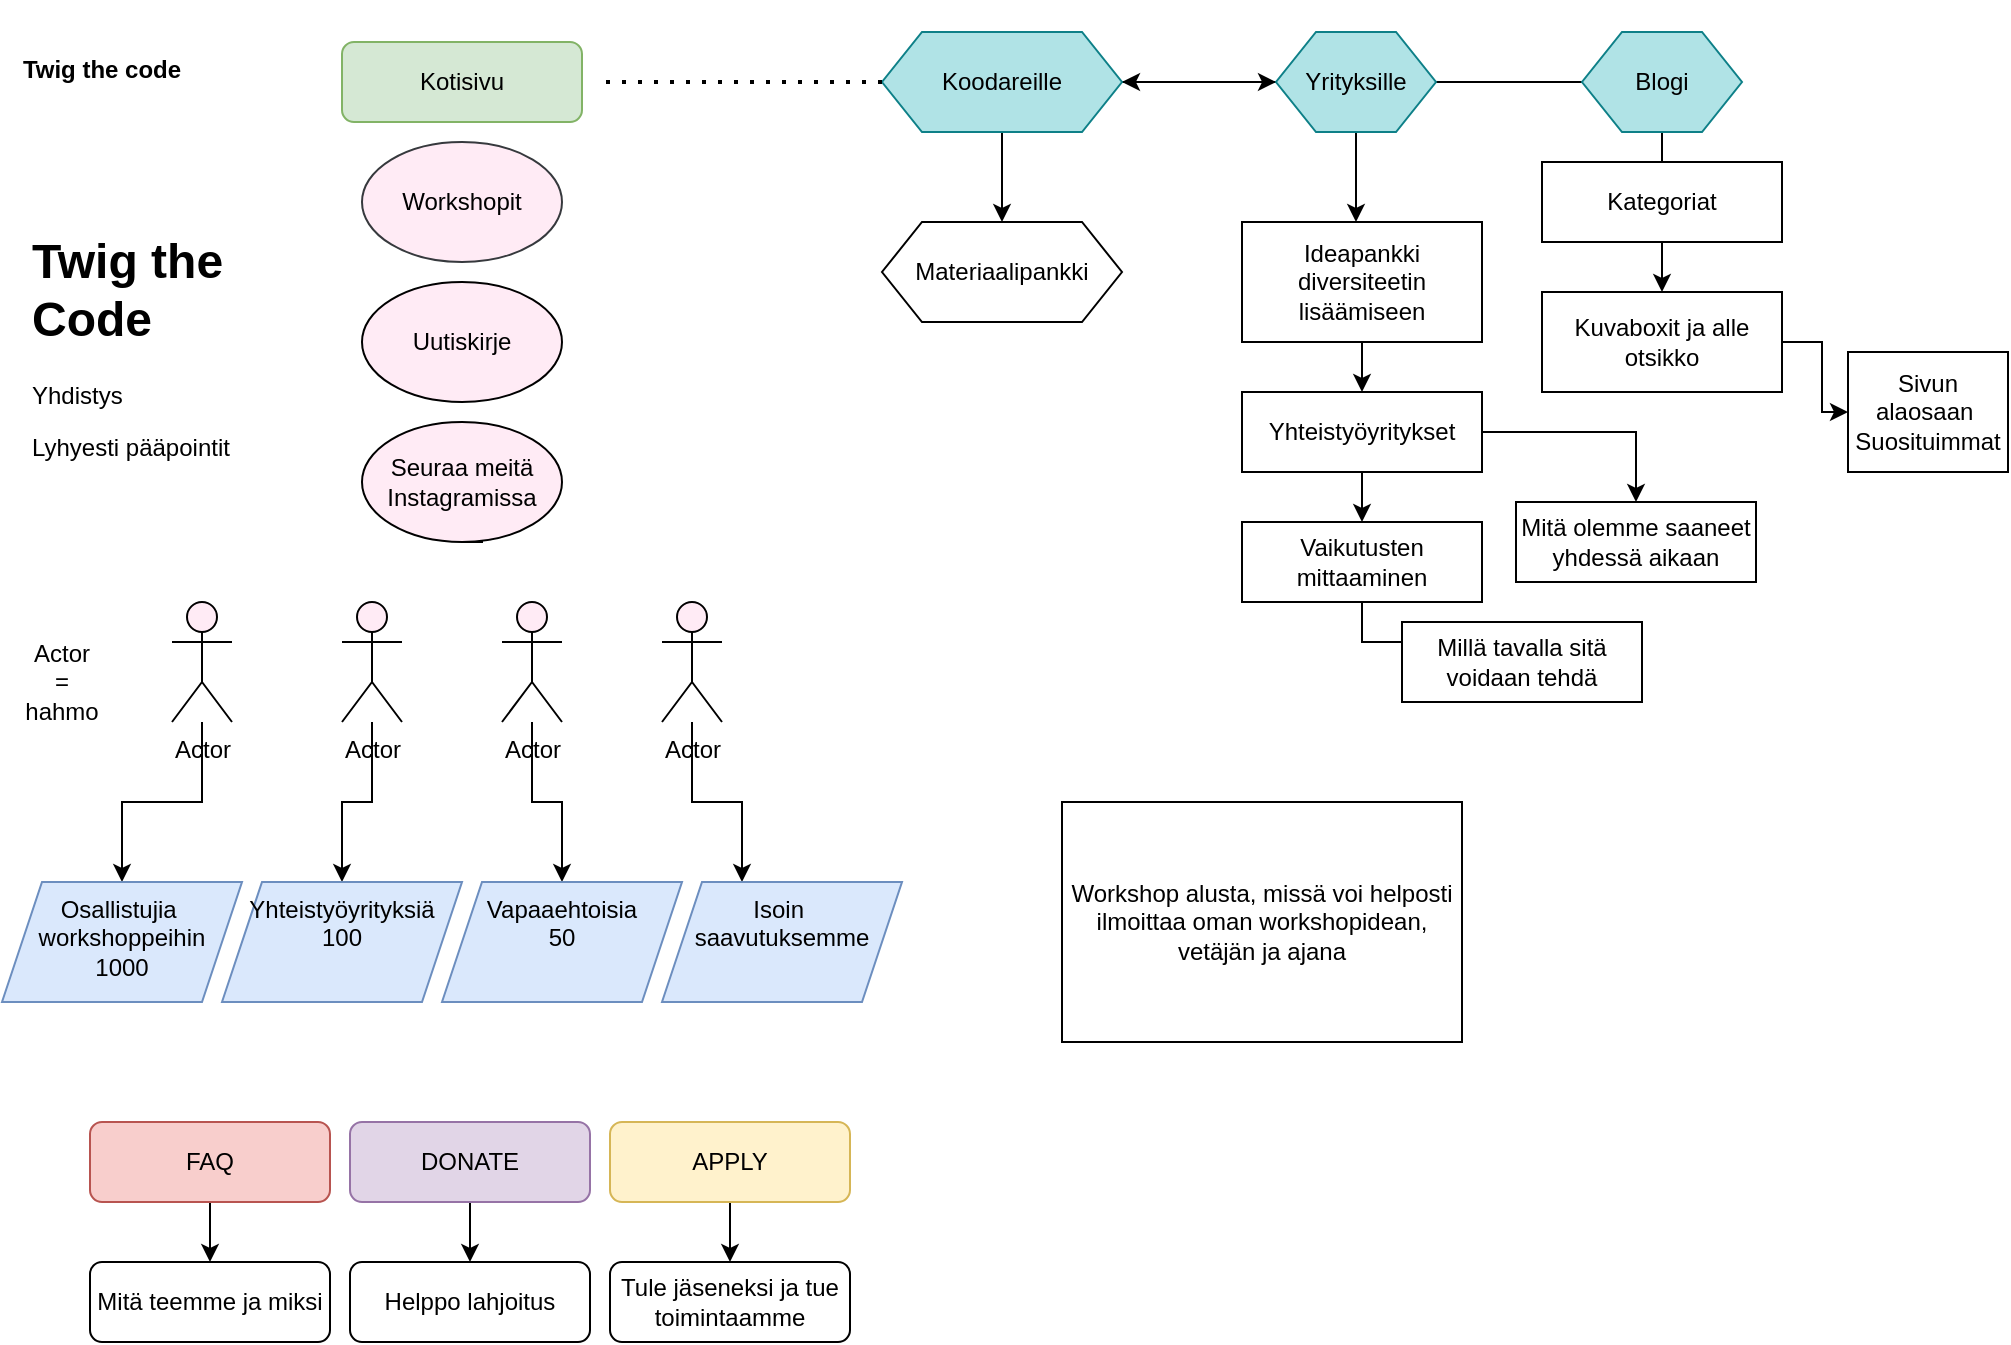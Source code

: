 <mxfile version="14.4.4" type="github">
  <diagram id="C5RBs43oDa-KdzZeNtuy" name="Page-1">
    <mxGraphModel dx="2203" dy="706" grid="1" gridSize="10" guides="1" tooltips="1" connect="1" arrows="1" fold="1" page="1" pageScale="1" pageWidth="827" pageHeight="1169" math="0" shadow="0">
      <root>
        <mxCell id="WIyWlLk6GJQsqaUBKTNV-0" />
        <mxCell id="WIyWlLk6GJQsqaUBKTNV-1" parent="WIyWlLk6GJQsqaUBKTNV-0" />
        <mxCell id="WIyWlLk6GJQsqaUBKTNV-3" value="Kotisivu" style="rounded=1;whiteSpace=wrap;html=1;fontSize=12;glass=0;strokeWidth=1;shadow=0;fillColor=#d5e8d4;strokeColor=#82b366;" parent="WIyWlLk6GJQsqaUBKTNV-1" vertex="1">
          <mxGeometry x="160" y="80" width="120" height="40" as="geometry" />
        </mxCell>
        <mxCell id="yugtbhGjVnf73VrM0T4Z-47" value="" style="edgeStyle=orthogonalEdgeStyle;rounded=0;orthogonalLoop=1;jettySize=auto;html=1;" parent="WIyWlLk6GJQsqaUBKTNV-1" source="yugtbhGjVnf73VrM0T4Z-5" target="yugtbhGjVnf73VrM0T4Z-46" edge="1">
          <mxGeometry relative="1" as="geometry" />
        </mxCell>
        <mxCell id="yugtbhGjVnf73VrM0T4Z-5" value="DONATE" style="rounded=1;whiteSpace=wrap;html=1;fontSize=12;glass=0;strokeWidth=1;shadow=0;fillColor=#e1d5e7;strokeColor=#9673a6;" parent="WIyWlLk6GJQsqaUBKTNV-1" vertex="1">
          <mxGeometry x="164" y="620" width="120" height="40" as="geometry" />
        </mxCell>
        <mxCell id="yugtbhGjVnf73VrM0T4Z-49" value="" style="edgeStyle=orthogonalEdgeStyle;rounded=0;orthogonalLoop=1;jettySize=auto;html=1;" parent="WIyWlLk6GJQsqaUBKTNV-1" source="yugtbhGjVnf73VrM0T4Z-7" target="yugtbhGjVnf73VrM0T4Z-48" edge="1">
          <mxGeometry relative="1" as="geometry" />
        </mxCell>
        <mxCell id="yugtbhGjVnf73VrM0T4Z-7" value="FAQ" style="rounded=1;whiteSpace=wrap;html=1;fontSize=12;glass=0;strokeWidth=1;shadow=0;fillColor=#f8cecc;strokeColor=#b85450;" parent="WIyWlLk6GJQsqaUBKTNV-1" vertex="1">
          <mxGeometry x="34" y="620" width="120" height="40" as="geometry" />
        </mxCell>
        <mxCell id="yugtbhGjVnf73VrM0T4Z-45" value="" style="edgeStyle=orthogonalEdgeStyle;rounded=0;orthogonalLoop=1;jettySize=auto;html=1;" parent="WIyWlLk6GJQsqaUBKTNV-1" source="yugtbhGjVnf73VrM0T4Z-11" target="yugtbhGjVnf73VrM0T4Z-44" edge="1">
          <mxGeometry relative="1" as="geometry" />
        </mxCell>
        <mxCell id="yugtbhGjVnf73VrM0T4Z-11" value="APPLY" style="rounded=1;whiteSpace=wrap;html=1;fontSize=12;glass=0;strokeWidth=1;shadow=0;fillColor=#fff2cc;strokeColor=#d6b656;" parent="WIyWlLk6GJQsqaUBKTNV-1" vertex="1">
          <mxGeometry x="294" y="620" width="120" height="40" as="geometry" />
        </mxCell>
        <mxCell id="yugtbhGjVnf73VrM0T4Z-16" value="" style="edgeStyle=orthogonalEdgeStyle;rounded=0;orthogonalLoop=1;jettySize=auto;html=1;" parent="WIyWlLk6GJQsqaUBKTNV-1" source="yugtbhGjVnf73VrM0T4Z-14" target="yugtbhGjVnf73VrM0T4Z-15" edge="1">
          <mxGeometry relative="1" as="geometry" />
        </mxCell>
        <mxCell id="yugtbhGjVnf73VrM0T4Z-25" value="" style="edgeStyle=orthogonalEdgeStyle;rounded=0;orthogonalLoop=1;jettySize=auto;html=1;" parent="WIyWlLk6GJQsqaUBKTNV-1" source="yugtbhGjVnf73VrM0T4Z-14" target="yugtbhGjVnf73VrM0T4Z-24" edge="1">
          <mxGeometry relative="1" as="geometry" />
        </mxCell>
        <mxCell id="yugtbhGjVnf73VrM0T4Z-14" value="Blogi" style="shape=hexagon;perimeter=hexagonPerimeter2;whiteSpace=wrap;html=1;fixedSize=1;fillColor=#b0e3e6;strokeColor=#0e8088;" parent="WIyWlLk6GJQsqaUBKTNV-1" vertex="1">
          <mxGeometry x="780" y="75" width="80" height="50" as="geometry" />
        </mxCell>
        <mxCell id="yugtbhGjVnf73VrM0T4Z-18" value="" style="edgeStyle=orthogonalEdgeStyle;rounded=0;orthogonalLoop=1;jettySize=auto;html=1;" parent="WIyWlLk6GJQsqaUBKTNV-1" source="yugtbhGjVnf73VrM0T4Z-15" target="yugtbhGjVnf73VrM0T4Z-17" edge="1">
          <mxGeometry relative="1" as="geometry" />
        </mxCell>
        <mxCell id="ErAR8W6z36ST1c6OQW3J-2" value="" style="edgeStyle=orthogonalEdgeStyle;rounded=0;orthogonalLoop=1;jettySize=auto;html=1;" edge="1" parent="WIyWlLk6GJQsqaUBKTNV-1" source="yugtbhGjVnf73VrM0T4Z-15" target="ErAR8W6z36ST1c6OQW3J-1">
          <mxGeometry relative="1" as="geometry" />
        </mxCell>
        <mxCell id="yugtbhGjVnf73VrM0T4Z-15" value="Koodareille" style="shape=hexagon;perimeter=hexagonPerimeter2;whiteSpace=wrap;html=1;fixedSize=1;fillColor=#b0e3e6;strokeColor=#0e8088;" parent="WIyWlLk6GJQsqaUBKTNV-1" vertex="1">
          <mxGeometry x="430" y="75" width="120" height="50" as="geometry" />
        </mxCell>
        <mxCell id="yugtbhGjVnf73VrM0T4Z-32" value="" style="edgeStyle=orthogonalEdgeStyle;rounded=0;orthogonalLoop=1;jettySize=auto;html=1;" parent="WIyWlLk6GJQsqaUBKTNV-1" source="yugtbhGjVnf73VrM0T4Z-17" target="yugtbhGjVnf73VrM0T4Z-31" edge="1">
          <mxGeometry relative="1" as="geometry">
            <Array as="points">
              <mxPoint x="667" y="178" />
              <mxPoint x="670" y="178" />
            </Array>
          </mxGeometry>
        </mxCell>
        <mxCell id="yugtbhGjVnf73VrM0T4Z-17" value="Yrityksille" style="shape=hexagon;perimeter=hexagonPerimeter2;whiteSpace=wrap;html=1;fixedSize=1;fillColor=#b0e3e6;strokeColor=#0e8088;" parent="WIyWlLk6GJQsqaUBKTNV-1" vertex="1">
          <mxGeometry x="627" y="75" width="80" height="50" as="geometry" />
        </mxCell>
        <mxCell id="yugtbhGjVnf73VrM0T4Z-19" value="Workshopit" style="ellipse;whiteSpace=wrap;html=1;strokeColor=#36393d;fillColor=#FFEBF5;" parent="WIyWlLk6GJQsqaUBKTNV-1" vertex="1">
          <mxGeometry x="170" y="130" width="100" height="60" as="geometry" />
        </mxCell>
        <mxCell id="yugtbhGjVnf73VrM0T4Z-30" style="edgeStyle=orthogonalEdgeStyle;rounded=0;orthogonalLoop=1;jettySize=auto;html=1;exitX=0.5;exitY=1;exitDx=0;exitDy=0;" parent="WIyWlLk6GJQsqaUBKTNV-1" source="yugtbhGjVnf73VrM0T4Z-20" edge="1">
          <mxGeometry relative="1" as="geometry">
            <mxPoint x="230" y="320" as="targetPoint" />
          </mxGeometry>
        </mxCell>
        <mxCell id="yugtbhGjVnf73VrM0T4Z-20" value="Seuraa meitä Instagramissa" style="ellipse;whiteSpace=wrap;html=1;fillColor=#FFEBF5;" parent="WIyWlLk6GJQsqaUBKTNV-1" vertex="1">
          <mxGeometry x="170" y="270" width="100" height="60" as="geometry" />
        </mxCell>
        <mxCell id="yugtbhGjVnf73VrM0T4Z-21" value="" style="endArrow=none;dashed=1;html=1;dashPattern=1 3;strokeWidth=2;" parent="WIyWlLk6GJQsqaUBKTNV-1" edge="1">
          <mxGeometry width="50" height="50" relative="1" as="geometry">
            <mxPoint x="430" y="100" as="sourcePoint" />
            <mxPoint x="290" y="100" as="targetPoint" />
          </mxGeometry>
        </mxCell>
        <mxCell id="yugtbhGjVnf73VrM0T4Z-27" value="" style="edgeStyle=orthogonalEdgeStyle;rounded=0;orthogonalLoop=1;jettySize=auto;html=1;" parent="WIyWlLk6GJQsqaUBKTNV-1" source="yugtbhGjVnf73VrM0T4Z-24" target="yugtbhGjVnf73VrM0T4Z-26" edge="1">
          <mxGeometry relative="1" as="geometry" />
        </mxCell>
        <mxCell id="yugtbhGjVnf73VrM0T4Z-24" value="Kuvaboxit ja alle otsikko" style="whiteSpace=wrap;html=1;" parent="WIyWlLk6GJQsqaUBKTNV-1" vertex="1">
          <mxGeometry x="760" y="205" width="120" height="50" as="geometry" />
        </mxCell>
        <mxCell id="yugtbhGjVnf73VrM0T4Z-26" value="Sivun alaosaan&amp;nbsp;&lt;br&gt;Suosituimmat" style="whiteSpace=wrap;html=1;" parent="WIyWlLk6GJQsqaUBKTNV-1" vertex="1">
          <mxGeometry x="913" y="235" width="80" height="60" as="geometry" />
        </mxCell>
        <mxCell id="yugtbhGjVnf73VrM0T4Z-29" value="Uutiskirje" style="ellipse;whiteSpace=wrap;html=1;fillColor=#FFEBF5;" parent="WIyWlLk6GJQsqaUBKTNV-1" vertex="1">
          <mxGeometry x="170" y="200" width="100" height="60" as="geometry" />
        </mxCell>
        <mxCell id="yugtbhGjVnf73VrM0T4Z-34" value="" style="edgeStyle=orthogonalEdgeStyle;rounded=0;orthogonalLoop=1;jettySize=auto;html=1;" parent="WIyWlLk6GJQsqaUBKTNV-1" source="yugtbhGjVnf73VrM0T4Z-31" target="yugtbhGjVnf73VrM0T4Z-33" edge="1">
          <mxGeometry relative="1" as="geometry" />
        </mxCell>
        <mxCell id="yugtbhGjVnf73VrM0T4Z-31" value="Ideapankki diversiteetin lisäämiseen" style="whiteSpace=wrap;html=1;" parent="WIyWlLk6GJQsqaUBKTNV-1" vertex="1">
          <mxGeometry x="610" y="170" width="120" height="60" as="geometry" />
        </mxCell>
        <mxCell id="yugtbhGjVnf73VrM0T4Z-36" value="" style="edgeStyle=orthogonalEdgeStyle;rounded=0;orthogonalLoop=1;jettySize=auto;html=1;" parent="WIyWlLk6GJQsqaUBKTNV-1" source="yugtbhGjVnf73VrM0T4Z-33" target="yugtbhGjVnf73VrM0T4Z-35" edge="1">
          <mxGeometry relative="1" as="geometry" />
        </mxCell>
        <mxCell id="yugtbhGjVnf73VrM0T4Z-38" value="" style="edgeStyle=orthogonalEdgeStyle;rounded=0;orthogonalLoop=1;jettySize=auto;html=1;" parent="WIyWlLk6GJQsqaUBKTNV-1" source="yugtbhGjVnf73VrM0T4Z-33" target="yugtbhGjVnf73VrM0T4Z-37" edge="1">
          <mxGeometry relative="1" as="geometry" />
        </mxCell>
        <mxCell id="yugtbhGjVnf73VrM0T4Z-33" value="Yhteistyöyritykset" style="whiteSpace=wrap;html=1;" parent="WIyWlLk6GJQsqaUBKTNV-1" vertex="1">
          <mxGeometry x="610" y="255" width="120" height="40" as="geometry" />
        </mxCell>
        <mxCell id="yugtbhGjVnf73VrM0T4Z-35" value="Mitä olemme saaneet yhdessä aikaan" style="whiteSpace=wrap;html=1;" parent="WIyWlLk6GJQsqaUBKTNV-1" vertex="1">
          <mxGeometry x="747" y="310" width="120" height="40" as="geometry" />
        </mxCell>
        <mxCell id="yugtbhGjVnf73VrM0T4Z-40" value="" style="edgeStyle=orthogonalEdgeStyle;rounded=0;orthogonalLoop=1;jettySize=auto;html=1;" parent="WIyWlLk6GJQsqaUBKTNV-1" source="yugtbhGjVnf73VrM0T4Z-37" target="yugtbhGjVnf73VrM0T4Z-39" edge="1">
          <mxGeometry relative="1" as="geometry" />
        </mxCell>
        <mxCell id="yugtbhGjVnf73VrM0T4Z-37" value="Vaikutusten mittaaminen" style="whiteSpace=wrap;html=1;" parent="WIyWlLk6GJQsqaUBKTNV-1" vertex="1">
          <mxGeometry x="610" y="320" width="120" height="40" as="geometry" />
        </mxCell>
        <mxCell id="yugtbhGjVnf73VrM0T4Z-39" value="Millä tavalla sitä voidaan tehdä" style="whiteSpace=wrap;html=1;" parent="WIyWlLk6GJQsqaUBKTNV-1" vertex="1">
          <mxGeometry x="690" y="370" width="120" height="40" as="geometry" />
        </mxCell>
        <mxCell id="yugtbhGjVnf73VrM0T4Z-44" value="Tule jäseneksi ja tue toimintaamme" style="rounded=1;whiteSpace=wrap;html=1;fontSize=12;glass=0;strokeWidth=1;shadow=0;" parent="WIyWlLk6GJQsqaUBKTNV-1" vertex="1">
          <mxGeometry x="294" y="690" width="120" height="40" as="geometry" />
        </mxCell>
        <mxCell id="yugtbhGjVnf73VrM0T4Z-46" value="Helppo lahjoitus" style="rounded=1;whiteSpace=wrap;html=1;fontSize=12;glass=0;strokeWidth=1;shadow=0;" parent="WIyWlLk6GJQsqaUBKTNV-1" vertex="1">
          <mxGeometry x="164" y="690" width="120" height="40" as="geometry" />
        </mxCell>
        <mxCell id="yugtbhGjVnf73VrM0T4Z-48" value="Mitä teemme ja miksi" style="rounded=1;whiteSpace=wrap;html=1;fontSize=12;glass=0;strokeWidth=1;shadow=0;" parent="WIyWlLk6GJQsqaUBKTNV-1" vertex="1">
          <mxGeometry x="34" y="690" width="120" height="40" as="geometry" />
        </mxCell>
        <mxCell id="yugtbhGjVnf73VrM0T4Z-50" value="&lt;h1&gt;Twig the Code&lt;/h1&gt;&lt;div&gt;Yhdistys&lt;/div&gt;&lt;p&gt;Lyhyesti pääpointit&lt;/p&gt;" style="text;html=1;strokeColor=none;fillColor=none;spacing=5;spacingTop=-20;whiteSpace=wrap;overflow=hidden;rounded=0;" parent="WIyWlLk6GJQsqaUBKTNV-1" vertex="1">
          <mxGeometry y="170" width="140" height="190" as="geometry" />
        </mxCell>
        <mxCell id="yugtbhGjVnf73VrM0T4Z-63" value="" style="edgeStyle=orthogonalEdgeStyle;rounded=0;orthogonalLoop=1;jettySize=auto;html=1;" parent="WIyWlLk6GJQsqaUBKTNV-1" source="yugtbhGjVnf73VrM0T4Z-51" target="yugtbhGjVnf73VrM0T4Z-62" edge="1">
          <mxGeometry relative="1" as="geometry" />
        </mxCell>
        <mxCell id="yugtbhGjVnf73VrM0T4Z-51" value="Actor" style="shape=umlActor;verticalLabelPosition=bottom;verticalAlign=top;html=1;outlineConnect=0;fillColor=#FFEBF5;gradientColor=none;" parent="WIyWlLk6GJQsqaUBKTNV-1" vertex="1">
          <mxGeometry x="75" y="360" width="30" height="60" as="geometry" />
        </mxCell>
        <mxCell id="yugtbhGjVnf73VrM0T4Z-75" value="" style="edgeStyle=orthogonalEdgeStyle;rounded=0;orthogonalLoop=1;jettySize=auto;html=1;" parent="WIyWlLk6GJQsqaUBKTNV-1" source="yugtbhGjVnf73VrM0T4Z-52" target="yugtbhGjVnf73VrM0T4Z-70" edge="1">
          <mxGeometry relative="1" as="geometry" />
        </mxCell>
        <mxCell id="yugtbhGjVnf73VrM0T4Z-52" value="Actor" style="shape=umlActor;verticalLabelPosition=bottom;verticalAlign=top;html=1;outlineConnect=0;fillColor=#FFEBF5;gradientColor=none;" parent="WIyWlLk6GJQsqaUBKTNV-1" vertex="1">
          <mxGeometry x="240" y="360" width="30" height="60" as="geometry" />
        </mxCell>
        <mxCell id="yugtbhGjVnf73VrM0T4Z-74" value="" style="edgeStyle=orthogonalEdgeStyle;rounded=0;orthogonalLoop=1;jettySize=auto;html=1;" parent="WIyWlLk6GJQsqaUBKTNV-1" source="yugtbhGjVnf73VrM0T4Z-53" target="yugtbhGjVnf73VrM0T4Z-68" edge="1">
          <mxGeometry relative="1" as="geometry" />
        </mxCell>
        <mxCell id="yugtbhGjVnf73VrM0T4Z-53" value="Actor" style="shape=umlActor;verticalLabelPosition=bottom;verticalAlign=top;html=1;outlineConnect=0;fillColor=#FFEBF5;gradientColor=none;" parent="WIyWlLk6GJQsqaUBKTNV-1" vertex="1">
          <mxGeometry x="160" y="360" width="30" height="60" as="geometry" />
        </mxCell>
        <mxCell id="yugtbhGjVnf73VrM0T4Z-76" value="" style="edgeStyle=orthogonalEdgeStyle;rounded=0;orthogonalLoop=1;jettySize=auto;html=1;" parent="WIyWlLk6GJQsqaUBKTNV-1" source="yugtbhGjVnf73VrM0T4Z-54" target="yugtbhGjVnf73VrM0T4Z-72" edge="1">
          <mxGeometry relative="1" as="geometry">
            <Array as="points">
              <mxPoint x="335" y="460" />
              <mxPoint x="360" y="460" />
            </Array>
          </mxGeometry>
        </mxCell>
        <mxCell id="yugtbhGjVnf73VrM0T4Z-54" value="Actor" style="shape=umlActor;verticalLabelPosition=bottom;verticalAlign=top;html=1;outlineConnect=0;fillColor=#FFEBF5;gradientColor=none;" parent="WIyWlLk6GJQsqaUBKTNV-1" vertex="1">
          <mxGeometry x="320" y="360" width="30" height="60" as="geometry" />
        </mxCell>
        <mxCell id="yugtbhGjVnf73VrM0T4Z-62" value="Osallistujia&amp;nbsp;&lt;br&gt;workshoppeihin&lt;br&gt;1000" style="shape=parallelogram;perimeter=parallelogramPerimeter;whiteSpace=wrap;html=1;fixedSize=1;verticalAlign=top;fillColor=#dae8fc;strokeColor=#6c8ebf;" parent="WIyWlLk6GJQsqaUBKTNV-1" vertex="1">
          <mxGeometry x="-10" y="500" width="120" height="60" as="geometry" />
        </mxCell>
        <mxCell id="yugtbhGjVnf73VrM0T4Z-68" value="Yhteistyöyrityksiä&lt;br&gt;100" style="shape=parallelogram;perimeter=parallelogramPerimeter;whiteSpace=wrap;html=1;fixedSize=1;verticalAlign=top;fillColor=#dae8fc;strokeColor=#6c8ebf;" parent="WIyWlLk6GJQsqaUBKTNV-1" vertex="1">
          <mxGeometry x="100" y="500" width="120" height="60" as="geometry" />
        </mxCell>
        <mxCell id="yugtbhGjVnf73VrM0T4Z-70" value="Vapaaehtoisia&lt;br&gt;50" style="shape=parallelogram;perimeter=parallelogramPerimeter;whiteSpace=wrap;html=1;fixedSize=1;verticalAlign=top;fillColor=#dae8fc;strokeColor=#6c8ebf;" parent="WIyWlLk6GJQsqaUBKTNV-1" vertex="1">
          <mxGeometry x="210" y="500" width="120" height="60" as="geometry" />
        </mxCell>
        <mxCell id="yugtbhGjVnf73VrM0T4Z-72" value="Isoin&amp;nbsp;&lt;br&gt;saavutuksemme" style="shape=parallelogram;perimeter=parallelogramPerimeter;whiteSpace=wrap;html=1;fixedSize=1;verticalAlign=top;fillColor=#dae8fc;strokeColor=#6c8ebf;" parent="WIyWlLk6GJQsqaUBKTNV-1" vertex="1">
          <mxGeometry x="320" y="500" width="120" height="60" as="geometry" />
        </mxCell>
        <mxCell id="yugtbhGjVnf73VrM0T4Z-77" value="Actor = hahmo" style="text;html=1;strokeColor=none;fillColor=none;align=center;verticalAlign=middle;whiteSpace=wrap;rounded=0;" parent="WIyWlLk6GJQsqaUBKTNV-1" vertex="1">
          <mxGeometry y="390" width="40" height="20" as="geometry" />
        </mxCell>
        <mxCell id="yugtbhGjVnf73VrM0T4Z-79" value="&lt;h1&gt;&lt;span style=&quot;font-size: 12px&quot;&gt;Twig the code&lt;/span&gt;&lt;/h1&gt;" style="text;html=1;strokeColor=none;fillColor=none;align=center;verticalAlign=middle;whiteSpace=wrap;rounded=0;" parent="WIyWlLk6GJQsqaUBKTNV-1" vertex="1">
          <mxGeometry x="-10" y="80" width="100" height="20" as="geometry" />
        </mxCell>
        <mxCell id="yugtbhGjVnf73VrM0T4Z-83" value="Kategoriat" style="rounded=0;whiteSpace=wrap;html=1;" parent="WIyWlLk6GJQsqaUBKTNV-1" vertex="1">
          <mxGeometry x="760" y="140" width="120" height="40" as="geometry" />
        </mxCell>
        <mxCell id="ErAR8W6z36ST1c6OQW3J-0" value="Workshop alusta, missä voi helposti ilmoittaa oman workshopidean, vetäjän ja ajana" style="rounded=0;whiteSpace=wrap;html=1;" vertex="1" parent="WIyWlLk6GJQsqaUBKTNV-1">
          <mxGeometry x="520" y="460" width="200" height="120" as="geometry" />
        </mxCell>
        <mxCell id="ErAR8W6z36ST1c6OQW3J-1" value="Materiaalipankki" style="shape=hexagon;perimeter=hexagonPerimeter2;whiteSpace=wrap;html=1;fixedSize=1;" vertex="1" parent="WIyWlLk6GJQsqaUBKTNV-1">
          <mxGeometry x="430" y="170" width="120" height="50" as="geometry" />
        </mxCell>
      </root>
    </mxGraphModel>
  </diagram>
</mxfile>
